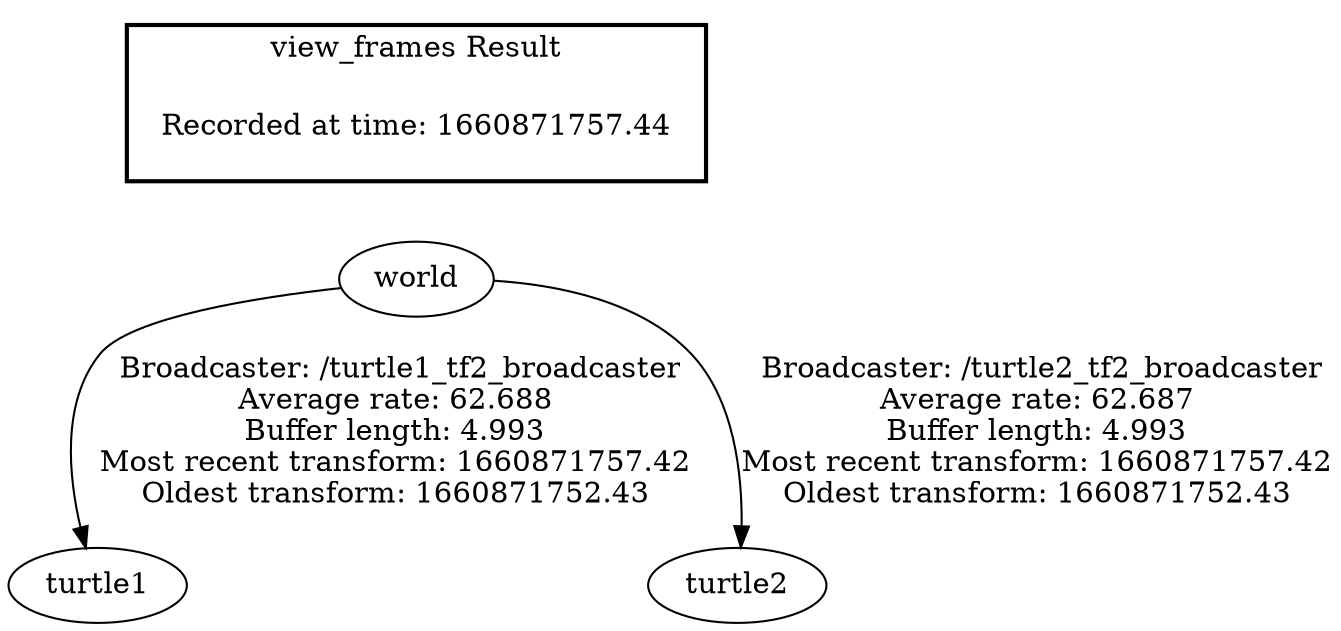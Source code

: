 digraph G {
"world" -> "turtle1"[label=" Broadcaster: /turtle1_tf2_broadcaster\nAverage rate: 62.688\nBuffer length: 4.993\nMost recent transform: 1660871757.42\nOldest transform: 1660871752.43\n"];
"world" -> "turtle2"[label=" Broadcaster: /turtle2_tf2_broadcaster\nAverage rate: 62.687\nBuffer length: 4.993\nMost recent transform: 1660871757.42\nOldest transform: 1660871752.43\n"];
edge [style=invis];
 subgraph cluster_legend { style=bold; color=black; label ="view_frames Result";
"Recorded at time: 1660871757.44"[ shape=plaintext ] ;
}->"world";
}